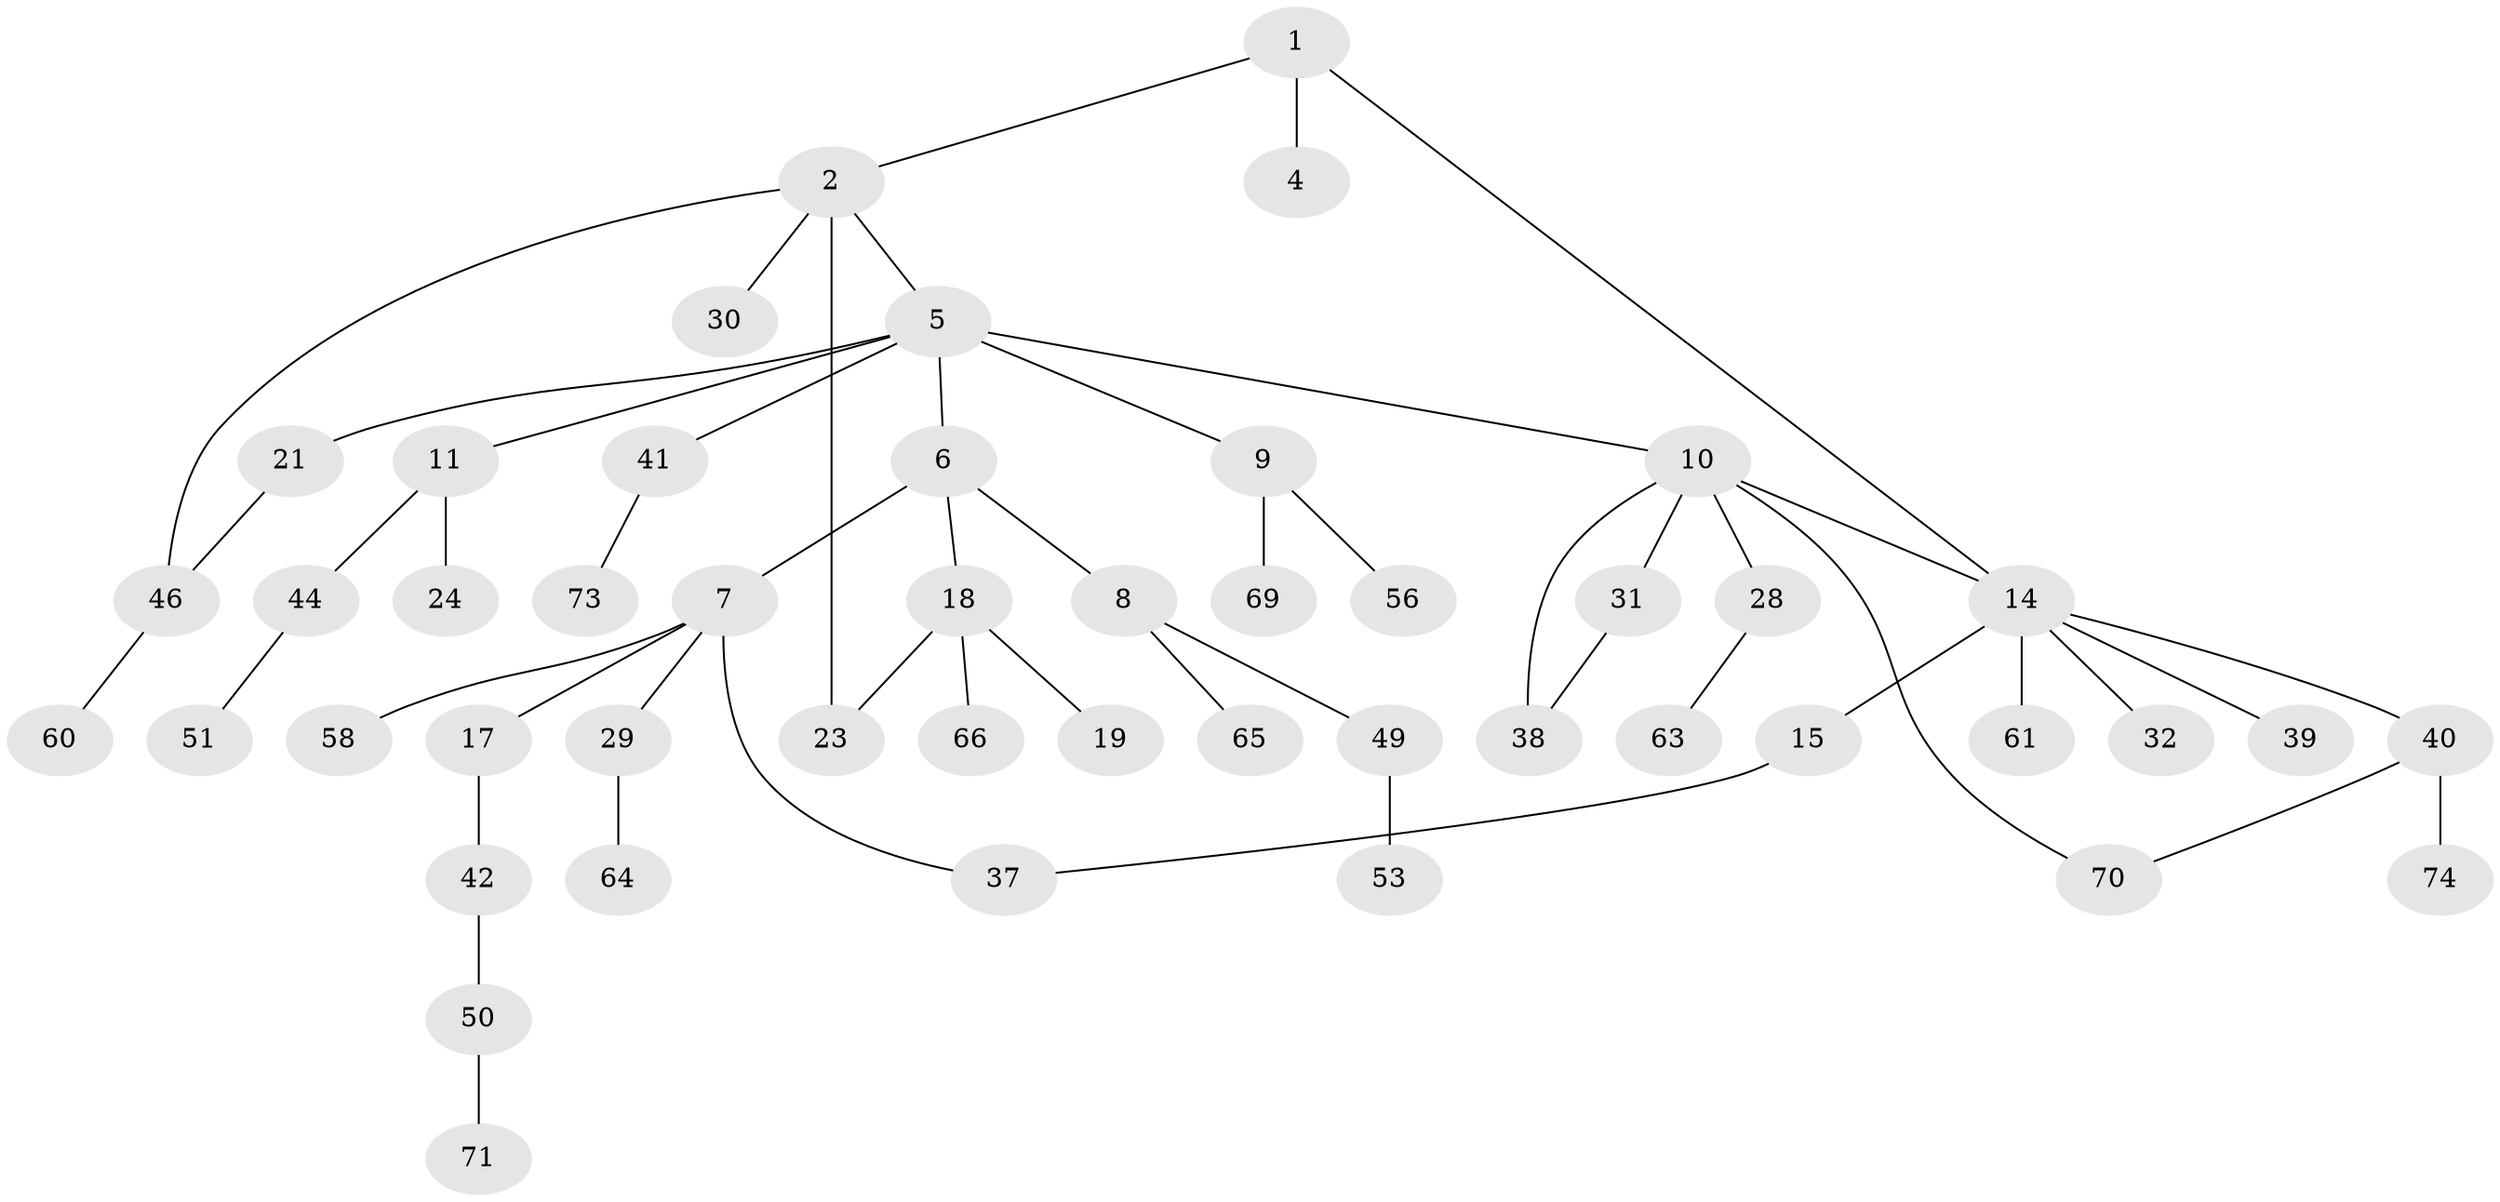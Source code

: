 // original degree distribution, {3: 0.10810810810810811, 4: 0.06756756756756757, 1: 0.35135135135135137, 7: 0.013513513513513514, 5: 0.04054054054054054, 2: 0.40540540540540543, 6: 0.013513513513513514}
// Generated by graph-tools (version 1.1) at 2025/41/03/06/25 10:41:26]
// undirected, 48 vertices, 53 edges
graph export_dot {
graph [start="1"]
  node [color=gray90,style=filled];
  1 [super="+13"];
  2 [super="+3"];
  4;
  5 [super="+27"];
  6 [super="+25"];
  7 [super="+12"];
  8 [super="+16"];
  9 [super="+20"];
  10 [super="+52"];
  11 [super="+67"];
  14 [super="+26"];
  15;
  17 [super="+33"];
  18 [super="+54"];
  19 [super="+22"];
  21 [super="+34"];
  23 [super="+36"];
  24 [super="+35"];
  28;
  29;
  30;
  31 [super="+47"];
  32;
  37;
  38 [super="+48"];
  39;
  40 [super="+43"];
  41;
  42;
  44 [super="+45"];
  46 [super="+55"];
  49 [super="+57"];
  50 [super="+59"];
  51 [super="+62"];
  53;
  56 [super="+68"];
  58;
  60;
  61;
  63;
  64 [super="+72"];
  65;
  66;
  69;
  70;
  71;
  73;
  74;
  1 -- 2;
  1 -- 4;
  1 -- 14;
  2 -- 5;
  2 -- 46;
  2 -- 30;
  2 -- 23;
  5 -- 6;
  5 -- 9;
  5 -- 10;
  5 -- 11;
  5 -- 21;
  5 -- 41;
  6 -- 7;
  6 -- 8;
  6 -- 18;
  7 -- 17;
  7 -- 58;
  7 -- 37;
  7 -- 29;
  8 -- 65;
  8 -- 49;
  9 -- 56;
  9 -- 69;
  10 -- 28;
  10 -- 31;
  10 -- 38;
  10 -- 70;
  10 -- 14;
  11 -- 24;
  11 -- 44;
  14 -- 15;
  14 -- 32;
  14 -- 40;
  14 -- 61;
  14 -- 39;
  15 -- 37;
  17 -- 42;
  18 -- 19;
  18 -- 66;
  18 -- 23;
  21 -- 46;
  28 -- 63;
  29 -- 64;
  31 -- 38;
  40 -- 70;
  40 -- 74;
  41 -- 73;
  42 -- 50;
  44 -- 51;
  46 -- 60;
  49 -- 53;
  50 -- 71;
}
